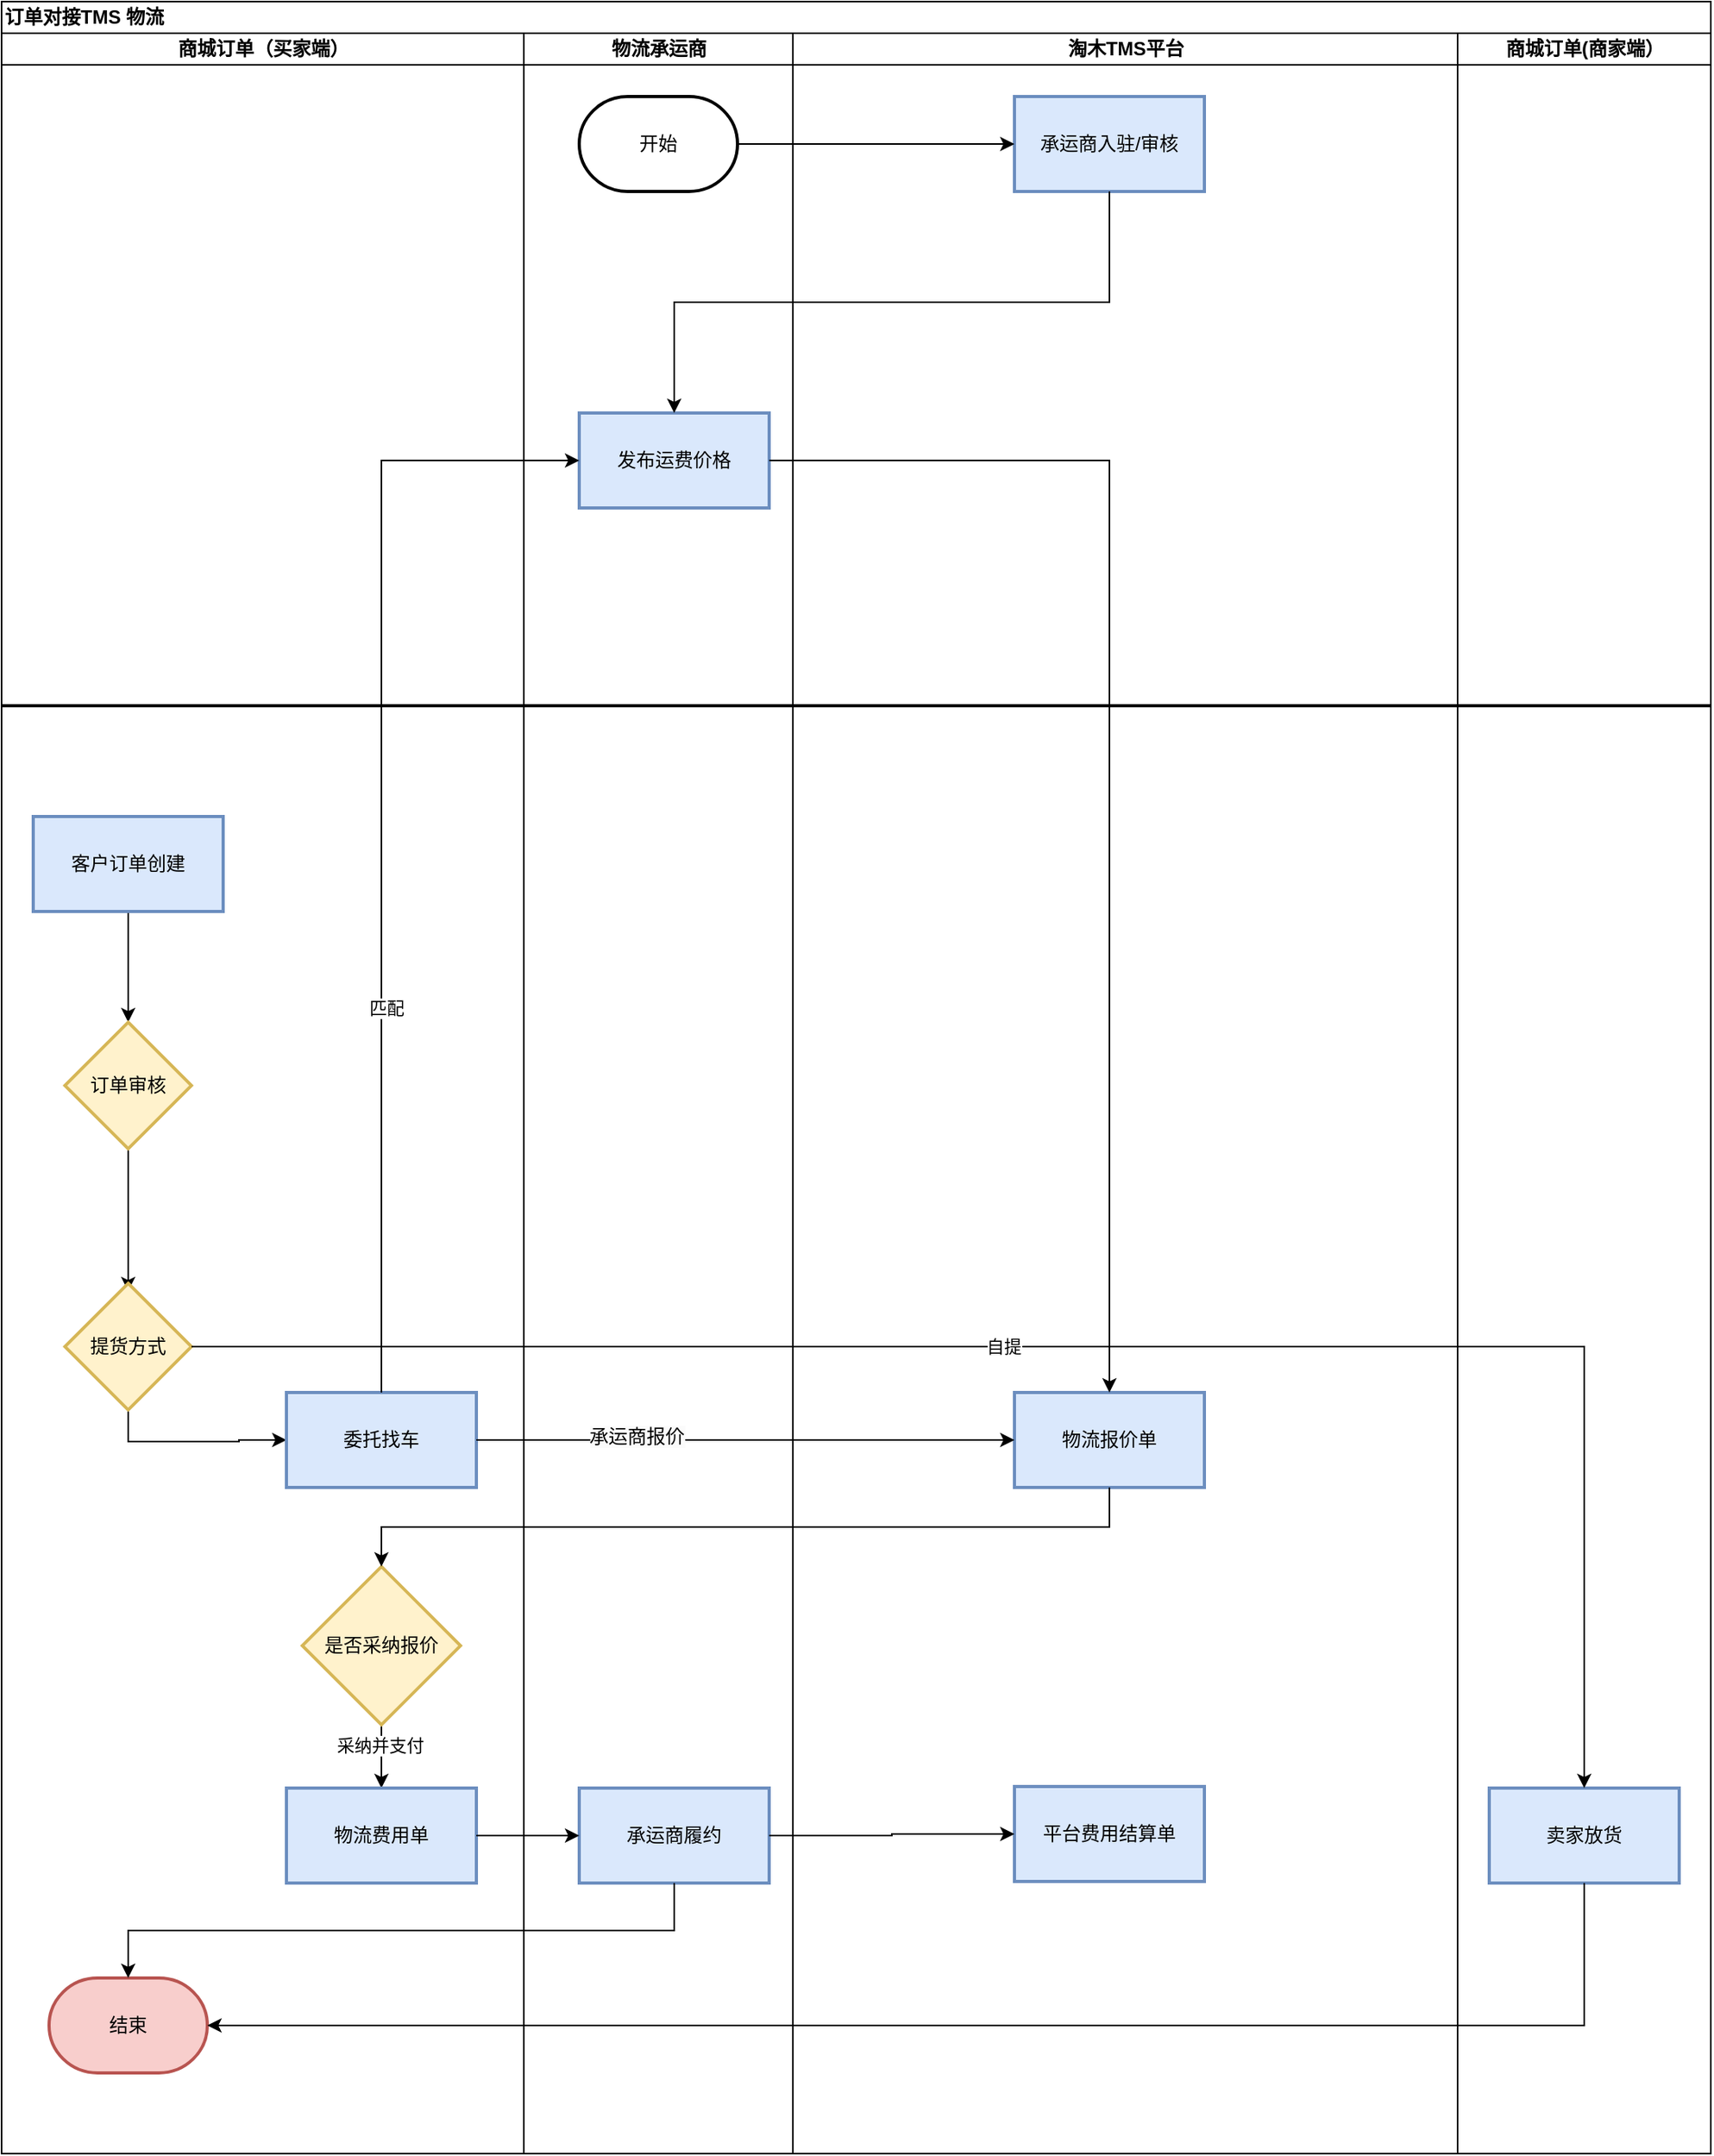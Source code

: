 <mxfile version="26.1.0">
  <diagram name="第 1 页" id="owavjvlfyn_LXc6l9E5U">
    <mxGraphModel dx="1878" dy="1252" grid="1" gridSize="10" guides="1" tooltips="1" connect="1" arrows="1" fold="1" page="1" pageScale="1" pageWidth="827" pageHeight="1169" math="0" shadow="0">
      <root>
        <mxCell id="0" />
        <mxCell id="1" parent="0" />
        <mxCell id="1ufQTk1ZGHJJFWfjrr10-1" value="订单对接TMS 物流" style="swimlane;childLayout=stackLayout;resizeParent=1;resizeParentMax=0;startSize=20;html=1;align=left;" vertex="1" parent="1">
          <mxGeometry x="10" y="40" width="1080" height="1360" as="geometry" />
        </mxCell>
        <mxCell id="1ufQTk1ZGHJJFWfjrr10-2" value="商城订单（买家端）" style="swimlane;startSize=20;html=1;" vertex="1" parent="1ufQTk1ZGHJJFWfjrr10-1">
          <mxGeometry y="20" width="330" height="1340" as="geometry" />
        </mxCell>
        <mxCell id="1ufQTk1ZGHJJFWfjrr10-22" value="" style="edgeStyle=orthogonalEdgeStyle;rounded=0;orthogonalLoop=1;jettySize=auto;html=1;" edge="1" parent="1ufQTk1ZGHJJFWfjrr10-2" source="1ufQTk1ZGHJJFWfjrr10-19" target="1ufQTk1ZGHJJFWfjrr10-21">
          <mxGeometry relative="1" as="geometry" />
        </mxCell>
        <mxCell id="1ufQTk1ZGHJJFWfjrr10-19" value="客户订单创建" style="whiteSpace=wrap;html=1;strokeWidth=2;fillColor=#dae8fc;strokeColor=#6c8ebf;" vertex="1" parent="1ufQTk1ZGHJJFWfjrr10-2">
          <mxGeometry x="20.0" y="495" width="120" height="60" as="geometry" />
        </mxCell>
        <mxCell id="1ufQTk1ZGHJJFWfjrr10-24" value="" style="edgeStyle=orthogonalEdgeStyle;rounded=0;orthogonalLoop=1;jettySize=auto;html=1;" edge="1" parent="1ufQTk1ZGHJJFWfjrr10-2" source="1ufQTk1ZGHJJFWfjrr10-21">
          <mxGeometry relative="1" as="geometry">
            <mxPoint x="80.0" y="795" as="targetPoint" />
          </mxGeometry>
        </mxCell>
        <mxCell id="1ufQTk1ZGHJJFWfjrr10-21" value="订单审核" style="rhombus;whiteSpace=wrap;html=1;strokeWidth=2;fillColor=#fff2cc;strokeColor=#d6b656;" vertex="1" parent="1ufQTk1ZGHJJFWfjrr10-2">
          <mxGeometry x="40.0" y="625" width="80" height="80" as="geometry" />
        </mxCell>
        <mxCell id="1ufQTk1ZGHJJFWfjrr10-44" value="" style="edgeStyle=orthogonalEdgeStyle;rounded=0;orthogonalLoop=1;jettySize=auto;html=1;exitX=0.5;exitY=1;exitDx=0;exitDy=0;" edge="1" parent="1ufQTk1ZGHJJFWfjrr10-2" source="1ufQTk1ZGHJJFWfjrr10-25" target="1ufQTk1ZGHJJFWfjrr10-43">
          <mxGeometry relative="1" as="geometry" />
        </mxCell>
        <mxCell id="1ufQTk1ZGHJJFWfjrr10-25" value="提货方式" style="rhombus;whiteSpace=wrap;html=1;strokeWidth=2;fillColor=#fff2cc;strokeColor=#d6b656;" vertex="1" parent="1ufQTk1ZGHJJFWfjrr10-2">
          <mxGeometry x="40.0" y="790" width="80" height="80" as="geometry" />
        </mxCell>
        <mxCell id="1ufQTk1ZGHJJFWfjrr10-40" value="结束" style="strokeWidth=2;html=1;shape=mxgraph.flowchart.terminator;whiteSpace=wrap;fillColor=#f8cecc;strokeColor=#b85450;" vertex="1" parent="1ufQTk1ZGHJJFWfjrr10-2">
          <mxGeometry x="30" y="1229" width="100" height="60" as="geometry" />
        </mxCell>
        <mxCell id="1ufQTk1ZGHJJFWfjrr10-43" value="委托找车" style="whiteSpace=wrap;html=1;strokeWidth=2;fillColor=#dae8fc;strokeColor=#6c8ebf;" vertex="1" parent="1ufQTk1ZGHJJFWfjrr10-2">
          <mxGeometry x="180.0" y="859" width="120" height="60" as="geometry" />
        </mxCell>
        <mxCell id="1ufQTk1ZGHJJFWfjrr10-55" value="" style="edgeStyle=orthogonalEdgeStyle;rounded=0;orthogonalLoop=1;jettySize=auto;html=1;" edge="1" parent="1ufQTk1ZGHJJFWfjrr10-2" source="1ufQTk1ZGHJJFWfjrr10-50" target="1ufQTk1ZGHJJFWfjrr10-54">
          <mxGeometry relative="1" as="geometry" />
        </mxCell>
        <mxCell id="1ufQTk1ZGHJJFWfjrr10-72" value="采纳并支付" style="edgeLabel;html=1;align=center;verticalAlign=middle;resizable=0;points=[];" vertex="1" connectable="0" parent="1ufQTk1ZGHJJFWfjrr10-55">
          <mxGeometry x="-0.372" y="-1" relative="1" as="geometry">
            <mxPoint as="offset" />
          </mxGeometry>
        </mxCell>
        <mxCell id="1ufQTk1ZGHJJFWfjrr10-50" value="是否采纳报价" style="strokeWidth=2;html=1;shape=mxgraph.flowchart.decision;whiteSpace=wrap;fillColor=#fff2cc;strokeColor=#d6b656;" vertex="1" parent="1ufQTk1ZGHJJFWfjrr10-2">
          <mxGeometry x="190" y="969" width="100" height="100" as="geometry" />
        </mxCell>
        <mxCell id="1ufQTk1ZGHJJFWfjrr10-54" value="物流费用单" style="whiteSpace=wrap;html=1;strokeWidth=2;fillColor=#dae8fc;strokeColor=#6c8ebf;" vertex="1" parent="1ufQTk1ZGHJJFWfjrr10-2">
          <mxGeometry x="180" y="1109" width="120" height="60" as="geometry" />
        </mxCell>
        <mxCell id="1ufQTk1ZGHJJFWfjrr10-3" value="物流承运商" style="swimlane;startSize=20;html=1;" vertex="1" parent="1ufQTk1ZGHJJFWfjrr10-1">
          <mxGeometry x="330" y="20" width="170" height="1340" as="geometry" />
        </mxCell>
        <mxCell id="1ufQTk1ZGHJJFWfjrr10-5" value="开始" style="strokeWidth=2;html=1;shape=mxgraph.flowchart.terminator;whiteSpace=wrap;" vertex="1" parent="1ufQTk1ZGHJJFWfjrr10-3">
          <mxGeometry x="35.0" y="40" width="100" height="60" as="geometry" />
        </mxCell>
        <mxCell id="1ufQTk1ZGHJJFWfjrr10-8" value="发布运费价格" style="whiteSpace=wrap;html=1;strokeWidth=2;fillColor=#dae8fc;strokeColor=#6c8ebf;" vertex="1" parent="1ufQTk1ZGHJJFWfjrr10-3">
          <mxGeometry x="35.0" y="240" width="120" height="60" as="geometry" />
        </mxCell>
        <mxCell id="1ufQTk1ZGHJJFWfjrr10-62" value="承运商履约" style="whiteSpace=wrap;html=1;strokeWidth=2;fillColor=#dae8fc;strokeColor=#6c8ebf;" vertex="1" parent="1ufQTk1ZGHJJFWfjrr10-3">
          <mxGeometry x="35" y="1109" width="120" height="60" as="geometry" />
        </mxCell>
        <mxCell id="1ufQTk1ZGHJJFWfjrr10-4" value="淘木TMS平台" style="swimlane;startSize=20;html=1;" vertex="1" parent="1ufQTk1ZGHJJFWfjrr10-1">
          <mxGeometry x="500" y="20" width="420" height="1340" as="geometry" />
        </mxCell>
        <mxCell id="1ufQTk1ZGHJJFWfjrr10-6" value="承运商入驻/审核" style="whiteSpace=wrap;html=1;strokeWidth=2;fillColor=#dae8fc;strokeColor=#6c8ebf;" vertex="1" parent="1ufQTk1ZGHJJFWfjrr10-4">
          <mxGeometry x="140.0" y="40" width="120" height="60" as="geometry" />
        </mxCell>
        <mxCell id="1ufQTk1ZGHJJFWfjrr10-46" value="物流报价单" style="whiteSpace=wrap;html=1;strokeWidth=2;fillColor=#dae8fc;strokeColor=#6c8ebf;" vertex="1" parent="1ufQTk1ZGHJJFWfjrr10-4">
          <mxGeometry x="140.0" y="859" width="120" height="60" as="geometry" />
        </mxCell>
        <mxCell id="1ufQTk1ZGHJJFWfjrr10-61" value="平台费用结算单" style="whiteSpace=wrap;html=1;strokeWidth=2;fillColor=#dae8fc;strokeColor=#6c8ebf;" vertex="1" parent="1ufQTk1ZGHJJFWfjrr10-4">
          <mxGeometry x="140" y="1108" width="120" height="60" as="geometry" />
        </mxCell>
        <mxCell id="1ufQTk1ZGHJJFWfjrr10-29" value="商城订单(商家端）" style="swimlane;startSize=20;html=1;" vertex="1" parent="1ufQTk1ZGHJJFWfjrr10-1">
          <mxGeometry x="920" y="20" width="160" height="1340" as="geometry" />
        </mxCell>
        <mxCell id="1ufQTk1ZGHJJFWfjrr10-37" value="卖家放货" style="whiteSpace=wrap;html=1;strokeWidth=2;fillColor=#dae8fc;strokeColor=#6c8ebf;" vertex="1" parent="1ufQTk1ZGHJJFWfjrr10-29">
          <mxGeometry x="20.0" y="1109" width="120" height="60" as="geometry" />
        </mxCell>
        <mxCell id="1ufQTk1ZGHJJFWfjrr10-38" value="" style="line;strokeWidth=2;html=1;" vertex="1" parent="1ufQTk1ZGHJJFWfjrr10-29">
          <mxGeometry x="-920" y="420" width="1080" height="10" as="geometry" />
        </mxCell>
        <mxCell id="1ufQTk1ZGHJJFWfjrr10-42" value="" style="edgeStyle=orthogonalEdgeStyle;rounded=0;orthogonalLoop=1;jettySize=auto;html=1;entryX=1;entryY=0.5;entryDx=0;entryDy=0;entryPerimeter=0;exitX=0.5;exitY=1;exitDx=0;exitDy=0;" edge="1" parent="1ufQTk1ZGHJJFWfjrr10-1" source="1ufQTk1ZGHJJFWfjrr10-37" target="1ufQTk1ZGHJJFWfjrr10-40">
          <mxGeometry relative="1" as="geometry">
            <mxPoint x="1000.0" y="1248" as="sourcePoint" />
            <mxPoint x="830.0" y="1179" as="targetPoint" />
          </mxGeometry>
        </mxCell>
        <mxCell id="1ufQTk1ZGHJJFWfjrr10-27" value="" style="edgeStyle=orthogonalEdgeStyle;rounded=0;orthogonalLoop=1;jettySize=auto;html=1;entryX=0.5;entryY=0;entryDx=0;entryDy=0;exitX=1;exitY=0.5;exitDx=0;exitDy=0;" edge="1" parent="1ufQTk1ZGHJJFWfjrr10-1" source="1ufQTk1ZGHJJFWfjrr10-25" target="1ufQTk1ZGHJJFWfjrr10-37">
          <mxGeometry relative="1" as="geometry">
            <mxPoint x="80.0" y="980" as="targetPoint" />
            <Array as="points">
              <mxPoint x="1000" y="850" />
            </Array>
          </mxGeometry>
        </mxCell>
        <mxCell id="1ufQTk1ZGHJJFWfjrr10-28" value="自提" style="edgeLabel;html=1;align=center;verticalAlign=middle;resizable=0;points=[];" vertex="1" connectable="0" parent="1ufQTk1ZGHJJFWfjrr10-27">
          <mxGeometry x="-0.406" y="-1" relative="1" as="geometry">
            <mxPoint x="169" y="-1" as="offset" />
          </mxGeometry>
        </mxCell>
        <mxCell id="1ufQTk1ZGHJJFWfjrr10-7" value="" style="edgeStyle=orthogonalEdgeStyle;rounded=0;orthogonalLoop=1;jettySize=auto;html=1;" edge="1" parent="1ufQTk1ZGHJJFWfjrr10-1" source="1ufQTk1ZGHJJFWfjrr10-5" target="1ufQTk1ZGHJJFWfjrr10-6">
          <mxGeometry relative="1" as="geometry" />
        </mxCell>
        <mxCell id="1ufQTk1ZGHJJFWfjrr10-52" value="" style="edgeStyle=orthogonalEdgeStyle;rounded=0;orthogonalLoop=1;jettySize=auto;html=1;exitX=0.5;exitY=1;exitDx=0;exitDy=0;" edge="1" parent="1ufQTk1ZGHJJFWfjrr10-1" source="1ufQTk1ZGHJJFWfjrr10-46" target="1ufQTk1ZGHJJFWfjrr10-50">
          <mxGeometry relative="1" as="geometry">
            <mxPoint x="700.0" y="960.0" as="targetPoint" />
          </mxGeometry>
        </mxCell>
        <mxCell id="1ufQTk1ZGHJJFWfjrr10-9" value="" style="edgeStyle=orthogonalEdgeStyle;rounded=0;orthogonalLoop=1;jettySize=auto;html=1;exitX=0.5;exitY=1;exitDx=0;exitDy=0;" edge="1" parent="1ufQTk1ZGHJJFWfjrr10-1" source="1ufQTk1ZGHJJFWfjrr10-6" target="1ufQTk1ZGHJJFWfjrr10-8">
          <mxGeometry relative="1" as="geometry" />
        </mxCell>
        <mxCell id="1ufQTk1ZGHJJFWfjrr10-60" value="" style="edgeStyle=orthogonalEdgeStyle;rounded=0;orthogonalLoop=1;jettySize=auto;html=1;exitX=1;exitY=0.5;exitDx=0;exitDy=0;" edge="1" parent="1ufQTk1ZGHJJFWfjrr10-1" source="1ufQTk1ZGHJJFWfjrr10-43" target="1ufQTk1ZGHJJFWfjrr10-46">
          <mxGeometry relative="1" as="geometry">
            <mxPoint x="485.0" y="909" as="sourcePoint" />
          </mxGeometry>
        </mxCell>
        <mxCell id="1ufQTk1ZGHJJFWfjrr10-70" value="&lt;span style=&quot;font-size: 12px; text-wrap-mode: wrap; background-color: rgb(251, 251, 251);&quot;&gt;承运商报价&lt;/span&gt;" style="edgeLabel;html=1;align=center;verticalAlign=middle;resizable=0;points=[];" vertex="1" connectable="0" parent="1ufQTk1ZGHJJFWfjrr10-60">
          <mxGeometry x="-0.401" y="2" relative="1" as="geometry">
            <mxPoint x="-1" as="offset" />
          </mxGeometry>
        </mxCell>
        <mxCell id="1ufQTk1ZGHJJFWfjrr10-63" value="" style="edgeStyle=orthogonalEdgeStyle;rounded=0;orthogonalLoop=1;jettySize=auto;html=1;" edge="1" parent="1ufQTk1ZGHJJFWfjrr10-1" source="1ufQTk1ZGHJJFWfjrr10-54" target="1ufQTk1ZGHJJFWfjrr10-62">
          <mxGeometry relative="1" as="geometry" />
        </mxCell>
        <mxCell id="1ufQTk1ZGHJJFWfjrr10-65" value="" style="edgeStyle=orthogonalEdgeStyle;rounded=0;orthogonalLoop=1;jettySize=auto;html=1;exitX=0.5;exitY=1;exitDx=0;exitDy=0;" edge="1" parent="1ufQTk1ZGHJJFWfjrr10-1" source="1ufQTk1ZGHJJFWfjrr10-62" target="1ufQTk1ZGHJJFWfjrr10-40">
          <mxGeometry relative="1" as="geometry">
            <mxPoint x="425" y="1210" as="targetPoint" />
          </mxGeometry>
        </mxCell>
        <mxCell id="1ufQTk1ZGHJJFWfjrr10-67" value="" style="edgeStyle=orthogonalEdgeStyle;rounded=0;orthogonalLoop=1;jettySize=auto;html=1;entryX=0;entryY=0.5;entryDx=0;entryDy=0;" edge="1" parent="1ufQTk1ZGHJJFWfjrr10-1" source="1ufQTk1ZGHJJFWfjrr10-43" target="1ufQTk1ZGHJJFWfjrr10-8">
          <mxGeometry relative="1" as="geometry">
            <mxPoint x="340.0" y="590" as="targetPoint" />
            <Array as="points">
              <mxPoint x="240" y="290" />
            </Array>
          </mxGeometry>
        </mxCell>
        <mxCell id="1ufQTk1ZGHJJFWfjrr10-68" value="匹配" style="edgeLabel;html=1;align=center;verticalAlign=middle;resizable=0;points=[];" vertex="1" connectable="0" parent="1ufQTk1ZGHJJFWfjrr10-67">
          <mxGeometry x="-0.319" y="-3" relative="1" as="geometry">
            <mxPoint as="offset" />
          </mxGeometry>
        </mxCell>
        <mxCell id="1ufQTk1ZGHJJFWfjrr10-71" style="edgeStyle=orthogonalEdgeStyle;rounded=0;orthogonalLoop=1;jettySize=auto;html=1;" edge="1" parent="1ufQTk1ZGHJJFWfjrr10-1" source="1ufQTk1ZGHJJFWfjrr10-8" target="1ufQTk1ZGHJJFWfjrr10-46">
          <mxGeometry relative="1" as="geometry" />
        </mxCell>
        <mxCell id="1ufQTk1ZGHJJFWfjrr10-74" value="" style="edgeStyle=orthogonalEdgeStyle;rounded=0;orthogonalLoop=1;jettySize=auto;html=1;entryX=0;entryY=0.5;entryDx=0;entryDy=0;" edge="1" parent="1ufQTk1ZGHJJFWfjrr10-1" source="1ufQTk1ZGHJJFWfjrr10-62" target="1ufQTk1ZGHJJFWfjrr10-61">
          <mxGeometry relative="1" as="geometry">
            <mxPoint x="565" y="1159" as="targetPoint" />
          </mxGeometry>
        </mxCell>
      </root>
    </mxGraphModel>
  </diagram>
</mxfile>
